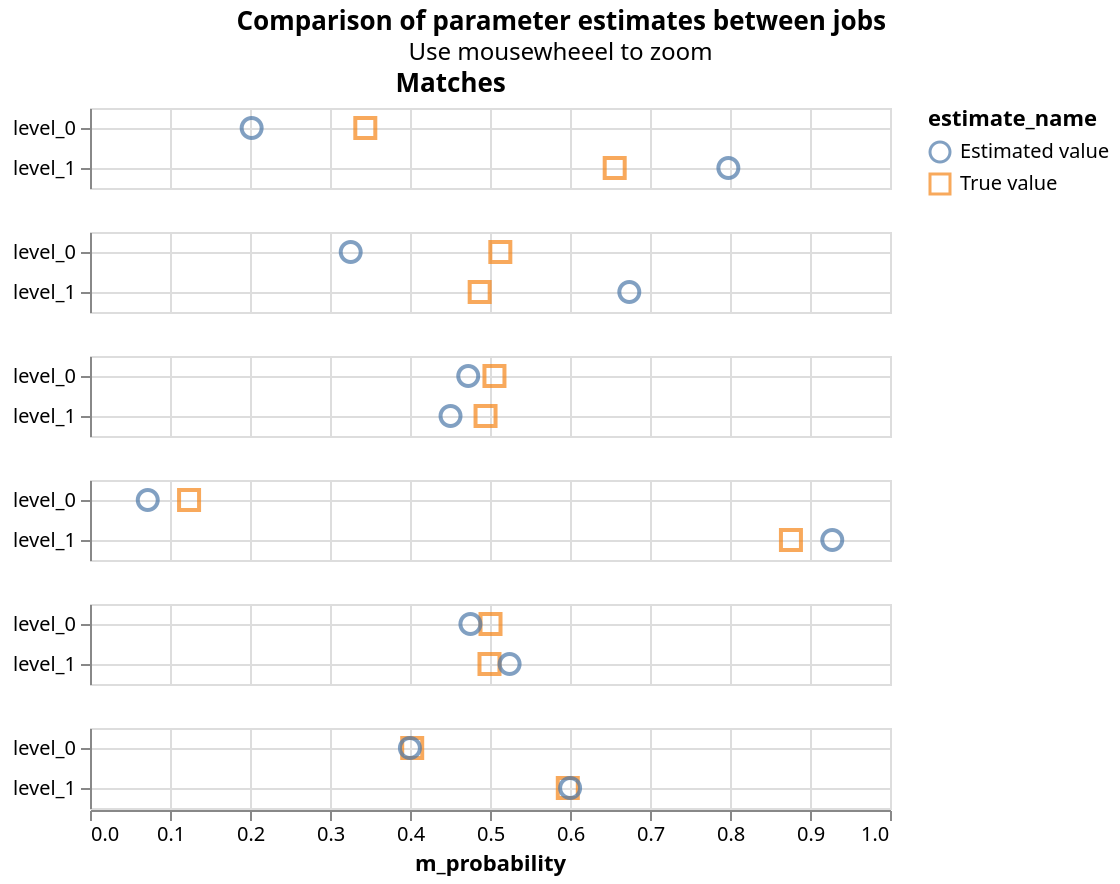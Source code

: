 {
  "config": {
    "view": { "continuousWidth": 400, "continuousHeight": 300 },
    "title": { "anchor": "middle" }
  },
  "hconcat": [
    {
      "mark": { "type": "point", "filled": false, "opacity": 0.7, "size": 100 },
      "encoding": {
        "color": { "type": "nominal", "field": "estimate_name" },
        "row": {
          "type": "nominal",
          "field": "column_name",
          "header": { "labels": false },
          "sort": { "field": "gamma_index" },
          "title": null
        },
        "shape": {
          "type": "nominal",
          "field": "estimate_name",
          "scale": {
            "range": ["circle", "square", "triangle", "diamond", "cross"]
          }
        },
        "tooltip": [
          { "type": "nominal", "field": "column_name" },
          { "type": "nominal", "field": "estimate_name" },
          { "type": "quantitative", "field": "m_probability" },
          { "type": "quantitative", "field": "u_probability" }
        ],
        "x": {
          "type": "quantitative",
          "field": "m_probability",
          "scale": { "domain": [0, 1] }
        },
        "y": {
          "type": "nominal",
          "axis": { "grid": true, "title": null },
          "field": "level_name"
        }
      },
      "resolve": { "scale": { "y": "independent" } },
      "selection": {
        "selector076": {
          "type": "interval",
          "bind": "scales",
          "encodings": ["x", "y"]
        }
      },
      "title": "Matches",
      "transform": [{ "filter": "(datum.gamma_index !== 1000001)" }]
    }
  ],
  "data": { "name": "data-4556ac712595c990cf3b07da753b0d42" },
  "title": {
    "text": "Comparison of parameter estimates between jobs",
    "subtitle": "Use mousewheeel to zoom"
  },
  "$schema": "https://vega.github.io/schema/vega-lite/v4.8.1.json",
  "datasets": {
    "data-4556ac712595c990cf3b07da753b0d42": [
      {
        "m_probability": 0.3441306676755508,
        "u_probability": 0.9995317076754952,
        "bayes_factor": 0.3442918969282715,
        "log2_bayes_factor": -1.538295868086317,
        "gamma_column_name": "gamma_surname_std",
        "level_name": "level_0",
        "gamma_index": 0,
        "column_name": "surname_std",
        "max_gamma_index": 1,
        "num_levels": 2,
        "level_proportion": null,
        "estimate_name": "True value"
      },
      {
        "m_probability": 0.6558693323244492,
        "u_probability": 0.00046829232450480896,
        "bayes_factor": 1400.5553753587392,
        "log2_bayes_factor": 10.451783310685055,
        "gamma_column_name": "gamma_surname_std",
        "level_name": "level_1",
        "gamma_index": 1,
        "column_name": "surname_std",
        "max_gamma_index": 1,
        "num_levels": 2,
        "level_proportion": null,
        "estimate_name": "True value"
      },
      {
        "m_probability": 0.20205573777093186,
        "u_probability": 0.9995268902613765,
        "bayes_factor": 0.20215137755632992,
        "log2_bayes_factor": -2.3064920600291066,
        "gamma_column_name": "gamma_surname_std",
        "level_name": "level_0",
        "gamma_index": 0,
        "column_name": "surname_std",
        "max_gamma_index": 1,
        "num_levels": 2,
        "level_proportion": null,
        "estimate_name": "Estimated value"
      },
      {
        "m_probability": 0.7979442622290683,
        "u_probability": 0.0004731097386234478,
        "bayes_factor": 1686.594455972844,
        "log2_bayes_factor": 10.719897401919798,
        "gamma_column_name": "gamma_surname_std",
        "level_name": "level_1",
        "gamma_index": 1,
        "column_name": "surname_std",
        "max_gamma_index": 1,
        "num_levels": 2,
        "level_proportion": null,
        "estimate_name": "Estimated value"
      },
      {
        "m_probability": 0.5129024277431777,
        "u_probability": 0.9951011449926537,
        "bayes_factor": 0.5154274319993514,
        "log2_bayes_factor": -0.9561587727533666,
        "gamma_column_name": "gamma_forename1_std",
        "level_name": "level_0",
        "gamma_index": 0,
        "column_name": "forename1_std",
        "max_gamma_index": 1,
        "num_levels": 2,
        "level_proportion": null,
        "estimate_name": "True value"
      },
      {
        "m_probability": 0.4870975722568223,
        "u_probability": 0.004898855007346299,
        "bayes_factor": 99.43090202228342,
        "log2_bayes_factor": 6.635622389992409,
        "gamma_column_name": "gamma_forename1_std",
        "level_name": "level_1",
        "gamma_index": 1,
        "column_name": "forename1_std",
        "max_gamma_index": 1,
        "num_levels": 2,
        "level_proportion": null,
        "estimate_name": "True value"
      },
      {
        "m_probability": 0.32587603544268257,
        "u_probability": 0.9952283624266063,
        "bayes_factor": 0.32743845306831726,
        "log2_bayes_factor": -1.6107043387643691,
        "gamma_column_name": "gamma_forename1_std",
        "level_name": "level_0",
        "gamma_index": 0,
        "column_name": "forename1_std",
        "max_gamma_index": 1,
        "num_levels": 2,
        "level_proportion": null,
        "estimate_name": "Estimated value"
      },
      {
        "m_probability": 0.6741239645573175,
        "u_probability": 0.004771637573393687,
        "bayes_factor": 141.27727728446624,
        "log2_bayes_factor": 7.142385634320167,
        "gamma_column_name": "gamma_forename1_std",
        "level_name": "level_1",
        "gamma_index": 1,
        "column_name": "forename1_std",
        "max_gamma_index": 1,
        "num_levels": 2,
        "level_proportion": null,
        "estimate_name": "Estimated value"
      },
      {
        "m_probability": 0.5055722573882127,
        "u_probability": 0.9951517333413631,
        "bayes_factor": 0.5080353482284375,
        "log2_bayes_factor": -0.9769992141503583,
        "gamma_column_name": "gamma_forename2_std",
        "level_name": "level_0",
        "gamma_index": 0,
        "column_name": "forename2_std",
        "max_gamma_index": 1,
        "num_levels": 2,
        "level_proportion": null,
        "estimate_name": "True value"
      },
      {
        "m_probability": 0.49442774261178735,
        "u_probability": 0.00484826665863696,
        "bayes_factor": 101.98031119657735,
        "log2_bayes_factor": 6.672146835296214,
        "gamma_column_name": "gamma_forename2_std",
        "level_name": "level_1",
        "gamma_index": 1,
        "column_name": "forename2_std",
        "max_gamma_index": 1,
        "num_levels": 2,
        "level_proportion": null,
        "estimate_name": "True value"
      },
      {
        "m_probability": 0.47280125207707924,
        "u_probability": 0.9942035517124257,
        "bayes_factor": 0.4755577982624603,
        "log2_bayes_factor": -1.0723074011218474,
        "gamma_column_name": "gamma_forename2_std",
        "level_name": "level_0",
        "gamma_index": 0,
        "column_name": "forename2_std",
        "max_gamma_index": 1,
        "num_levels": 2,
        "level_proportion": null,
        "estimate_name": "Estimated value"
      },
      {
        "m_probability": 0.45065464690041557,
        "u_probability": 0.005796448287574263,
        "bayes_factor": 77.74668634006025,
        "log2_bayes_factor": 6.280709281993775,
        "gamma_column_name": "gamma_forename2_std",
        "level_name": "level_1",
        "gamma_index": 1,
        "column_name": "forename2_std",
        "max_gamma_index": 1,
        "num_levels": 2,
        "level_proportion": null,
        "estimate_name": "Estimated value"
      },
      {
        "m_probability": 0.12383415602114342,
        "u_probability": 0.961487009645981,
        "bayes_factor": 0.12879441404698655,
        "log2_bayes_factor": -2.9568580713220114,
        "gamma_column_name": "gamma_occupation",
        "level_name": "level_0",
        "gamma_index": 0,
        "column_name": "occupation",
        "max_gamma_index": 1,
        "num_levels": 2,
        "level_proportion": null,
        "estimate_name": "True value"
      },
      {
        "m_probability": 0.8761658439788566,
        "u_probability": 0.03851299035401899,
        "bayes_factor": 22.74987831183628,
        "log2_bayes_factor": 4.507786923302878,
        "gamma_column_name": "gamma_occupation",
        "level_name": "level_1",
        "gamma_index": 1,
        "column_name": "occupation",
        "max_gamma_index": 1,
        "num_levels": 2,
        "level_proportion": null,
        "estimate_name": "True value"
      },
      {
        "m_probability": 0.07217629035471548,
        "u_probability": 0.9614071622429187,
        "bayes_factor": 0.07507359336322346,
        "log2_bayes_factor": -3.735550651186618,
        "gamma_column_name": "gamma_occupation",
        "level_name": "level_0",
        "gamma_index": 0,
        "column_name": "occupation",
        "max_gamma_index": 1,
        "num_levels": 2,
        "level_proportion": null,
        "estimate_name": "Estimated value"
      },
      {
        "m_probability": 0.9278199336846261,
        "u_probability": 0.038592837757081465,
        "bayes_factor": 24.041246708124717,
        "log2_bayes_factor": 4.587439806784739,
        "gamma_column_name": "gamma_occupation",
        "level_name": "level_1",
        "gamma_index": 1,
        "column_name": "occupation",
        "max_gamma_index": 1,
        "num_levels": 2,
        "level_proportion": null,
        "estimate_name": "Estimated value"
      },
      {
        "m_probability": 0.5006414401239376,
        "u_probability": 0.999683704869672,
        "bayes_factor": 0.5007998406748121,
        "log2_bayes_factor": -0.9976939915978515,
        "gamma_column_name": "gamma_dob",
        "level_name": "level_0",
        "gamma_index": 0,
        "column_name": "dob",
        "max_gamma_index": 1,
        "num_levels": 2,
        "level_proportion": null,
        "estimate_name": "True value"
      },
      {
        "m_probability": 0.49935855987606237,
        "u_probability": 0.00031629513032807664,
        "bayes_factor": 1578.77410049944,
        "log2_bayes_factor": 10.624589042051408,
        "gamma_column_name": "gamma_dob",
        "level_name": "level_1",
        "gamma_index": 1,
        "column_name": "dob",
        "max_gamma_index": 1,
        "num_levels": 2,
        "level_proportion": null,
        "estimate_name": "True value"
      },
      {
        "m_probability": 0.47550417308436693,
        "u_probability": 0.9997172576380261,
        "bayes_factor": 0.47563865628149005,
        "log2_bayes_factor": -1.0720621237918195,
        "gamma_column_name": "gamma_dob",
        "level_name": "level_0",
        "gamma_index": 0,
        "column_name": "dob",
        "max_gamma_index": 1,
        "num_levels": 2,
        "level_proportion": null,
        "estimate_name": "Estimated value"
      },
      {
        "m_probability": 0.5244958269156336,
        "u_probability": 0.0002827423619739399,
        "bayes_factor": 1855.0309308230785,
        "log2_bayes_factor": 10.857227527234869,
        "gamma_column_name": "gamma_dob",
        "level_name": "level_1",
        "gamma_index": 1,
        "column_name": "dob",
        "max_gamma_index": 1,
        "num_levels": 2,
        "level_proportion": null,
        "estimate_name": "Estimated value"
      },
      {
        "m_probability": 0.40275055537981647,
        "u_probability": 0.9999839992861579,
        "bayes_factor": 0.40275699977931784,
        "log2_bayes_factor": -1.3120184321897728,
        "gamma_column_name": "gamma_postcode",
        "level_name": "level_0",
        "gamma_index": 0,
        "column_name": "postcode",
        "max_gamma_index": 1,
        "num_levels": 2,
        "level_proportion": null,
        "estimate_name": "True value"
      },
      {
        "m_probability": 0.5972494446201835,
        "u_probability": 1.6000713842065712e-5,
        "bayes_factor": 37326.42496549253,
        "log2_bayes_factor": 15.187909716973119,
        "gamma_column_name": "gamma_postcode",
        "level_name": "level_1",
        "gamma_index": 1,
        "column_name": "postcode",
        "max_gamma_index": 1,
        "num_levels": 2,
        "level_proportion": null,
        "estimate_name": "True value"
      },
      {
        "m_probability": 0.399884180020238,
        "u_probability": 0.9999831210573453,
        "bayes_factor": 0.39989092975630947,
        "log2_bayes_factor": -1.3223215362799383,
        "gamma_column_name": "gamma_postcode",
        "level_name": "level_0",
        "gamma_index": 0,
        "column_name": "postcode",
        "max_gamma_index": 1,
        "num_levels": 2,
        "level_proportion": null,
        "estimate_name": "Estimated value"
      },
      {
        "m_probability": 0.6001158199797623,
        "u_probability": 1.6878942654666507e-5,
        "bayes_factor": 35554.11214184372,
        "log2_bayes_factor": 15.11772880925506,
        "gamma_column_name": "gamma_postcode",
        "level_name": "level_1",
        "gamma_index": 1,
        "column_name": "postcode",
        "max_gamma_index": 1,
        "num_levels": 2,
        "level_proportion": null,
        "estimate_name": "Estimated value"
      }
    ]
  }
}
